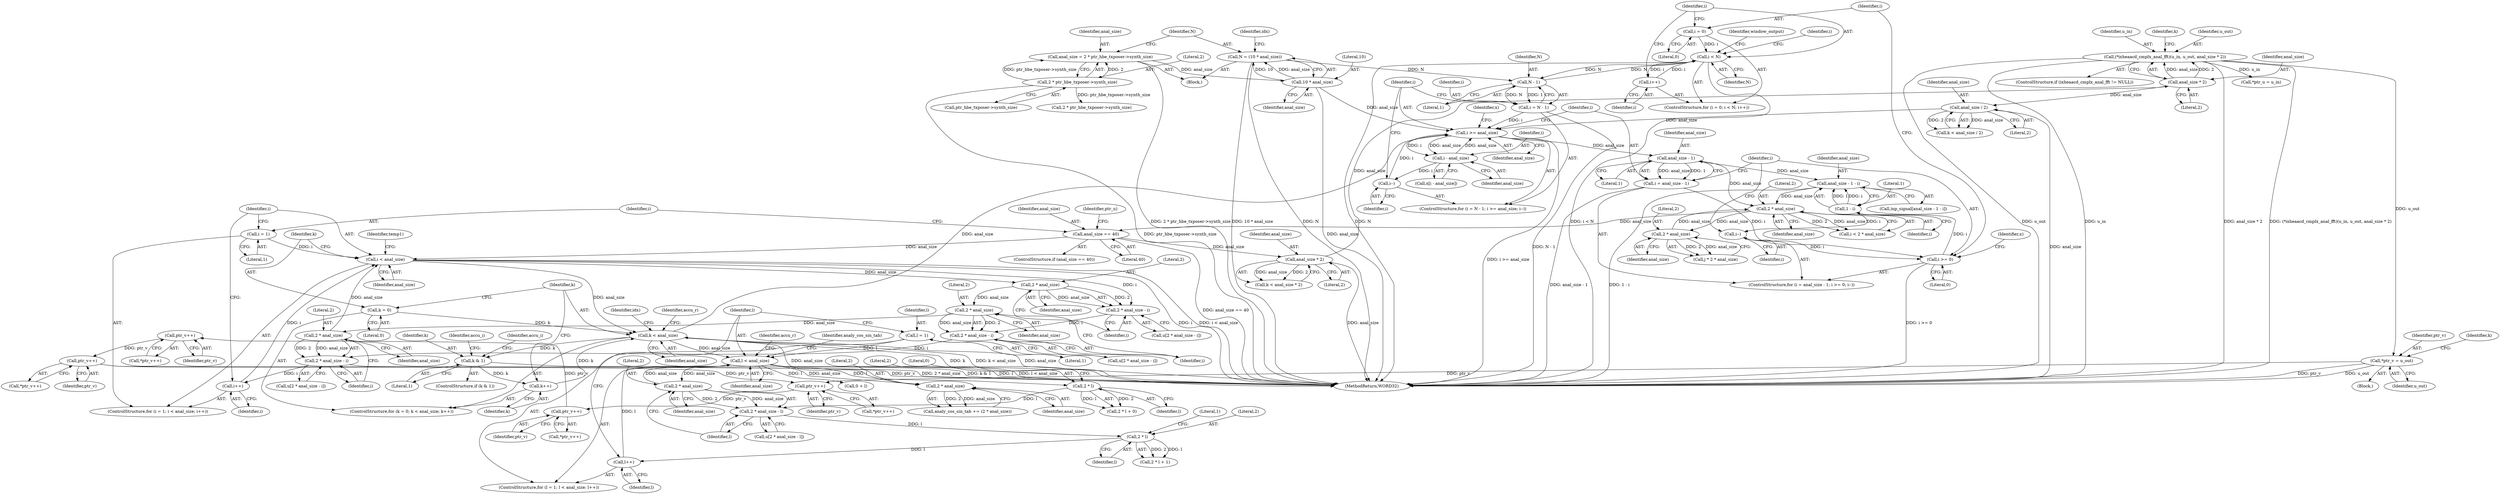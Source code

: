 digraph "0_Android_04e8cd58f075bec5892e369c8deebca9c67e855c_2@pointer" {
"1000565" [label="(Call,ptr_v++)"];
"1000554" [label="(Call,ptr_v++)"];
"1000548" [label="(Call,ptr_v++)"];
"1000478" [label="(Call,*ptr_v = u_out)"];
"1000519" [label="(Call,(*ixheaacd_cmplx_anal_fft)(u_in, u_out, anal_size * 2))"];
"1000522" [label="(Call,anal_size * 2)"];
"1000487" [label="(Call,anal_size * 2)"];
"1000319" [label="(Call,anal_size == 40)"];
"1000281" [label="(Call,2 * anal_size)"];
"1000310" [label="(Call,2 * anal_size)"];
"1000234" [label="(Call,anal_size - 1)"];
"1000216" [label="(Call,i >= anal_size)"];
"1000211" [label="(Call,i = N - 1)"];
"1000213" [label="(Call,N - 1)"];
"1000258" [label="(Call,i < N)"];
"1000261" [label="(Call,i++)"];
"1000255" [label="(Call,i = 0)"];
"1000113" [label="(Call,N = (10 * anal_size))"];
"1000115" [label="(Call,10 * anal_size)"];
"1000105" [label="(Call,anal_size = 2 * ptr_hbe_txposer->synth_size)"];
"1000107" [label="(Call,2 * ptr_hbe_txposer->synth_size)"];
"1000219" [label="(Call,i--)"];
"1000228" [label="(Call,i - anal_size)"];
"1000535" [label="(Call,anal_size / 2)"];
"1000379" [label="(Call,k < anal_size)"];
"1000376" [label="(Call,k = 0)"];
"1000382" [label="(Call,k++)"];
"1000391" [label="(Call,k & 1)"];
"1000327" [label="(Call,i < anal_size)"];
"1000330" [label="(Call,i++)"];
"1000369" [label="(Call,2 * anal_size - i)"];
"1000370" [label="(Call,2 * anal_size)"];
"1000357" [label="(Call,2 * anal_size)"];
"1000343" [label="(Call,2 * anal_size)"];
"1000356" [label="(Call,2 * anal_size - i)"];
"1000342" [label="(Call,2 * anal_size - i)"];
"1000324" [label="(Call,i = 1)"];
"1000454" [label="(Call,2 * anal_size)"];
"1000410" [label="(Call,l < anal_size)"];
"1000407" [label="(Call,l = 1)"];
"1000413" [label="(Call,l++)"];
"1000448" [label="(Call,2 * l)"];
"1000440" [label="(Call,2 * anal_size - l)"];
"1000441" [label="(Call,2 * anal_size)"];
"1000429" [label="(Call,2 * l)"];
"1000249" [label="(Call,anal_size - 1 - i)"];
"1000251" [label="(Call,1 - i)"];
"1000237" [label="(Call,i >= 0)"];
"1000232" [label="(Call,i = anal_size - 1)"];
"1000240" [label="(Call,i--)"];
"1000572" [label="(Call,ptr_v++)"];
"1000565" [label="(Call,ptr_v++)"];
"1000241" [label="(Identifier,i)"];
"1000254" [label="(ControlStructure,for (i = 0; i < N; i++))"];
"1000231" [label="(ControlStructure,for (i = anal_size - 1; i >= 0; i--))"];
"1000229" [label="(Identifier,i)"];
"1000383" [label="(Identifier,k)"];
"1000321" [label="(Literal,40)"];
"1000114" [label="(Identifier,N)"];
"1000452" [label="(Call,analy_cos_sin_tab += (2 * anal_size))"];
"1000554" [label="(Call,ptr_v++)"];
"1000256" [label="(Identifier,i)"];
"1000432" [label="(Literal,0)"];
"1000266" [label="(Identifier,window_output)"];
"1000108" [label="(Literal,2)"];
"1000249" [label="(Call,anal_size - 1 - i)"];
"1000573" [label="(Identifier,ptr_v)"];
"1000262" [label="(Identifier,i)"];
"1000547" [label="(Call,*ptr_v++)"];
"1000442" [label="(Literal,2)"];
"1000489" [label="(Literal,2)"];
"1000344" [label="(Literal,2)"];
"1000283" [label="(Identifier,anal_size)"];
"1000524" [label="(Literal,2)"];
"1000521" [label="(Identifier,u_out)"];
"1000210" [label="(ControlStructure,for (i = N - 1; i >= anal_size; i--))"];
"1000331" [label="(Identifier,i)"];
"1000487" [label="(Call,anal_size * 2)"];
"1000522" [label="(Call,anal_size * 2)"];
"1000413" [label="(Call,l++)"];
"1000212" [label="(Identifier,i)"];
"1000455" [label="(Literal,2)"];
"1000410" [label="(Call,l < anal_size)"];
"1000370" [label="(Call,2 * anal_size)"];
"1000472" [label="(Block,)"];
"1000228" [label="(Call,i - anal_size)"];
"1000259" [label="(Identifier,i)"];
"1000234" [label="(Call,anal_size - 1)"];
"1000478" [label="(Call,*ptr_v = u_out)"];
"1000356" [label="(Call,2 * anal_size - i)"];
"1000120" [label="(Identifier,idx)"];
"1000319" [label="(Call,anal_size == 40)"];
"1000257" [label="(Literal,0)"];
"1000371" [label="(Literal,2)"];
"1000311" [label="(Literal,2)"];
"1000381" [label="(Identifier,anal_size)"];
"1000343" [label="(Call,2 * anal_size)"];
"1000219" [label="(Call,i--)"];
"1000377" [label="(Identifier,k)"];
"1000328" [label="(Identifier,i)"];
"1000323" [label="(ControlStructure,for (i = 1; i < anal_size; i++))"];
"1000230" [label="(Identifier,anal_size)"];
"1000450" [label="(Identifier,l)"];
"1000310" [label="(Call,2 * anal_size)"];
"1000536" [label="(Identifier,anal_size)"];
"1000116" [label="(Literal,10)"];
"1000245" [label="(Identifier,x)"];
"1000329" [label="(Identifier,anal_size)"];
"1000474" [label="(Call,*ptr_u = u_in)"];
"1000393" [label="(Literal,1)"];
"1000325" [label="(Identifier,i)"];
"1000107" [label="(Call,2 * ptr_hbe_txposer->synth_size)"];
"1000451" [label="(Literal,1)"];
"1000407" [label="(Call,l = 1)"];
"1000479" [label="(Identifier,ptr_v)"];
"1000519" [label="(Call,(*ixheaacd_cmplx_anal_fft)(u_in, u_out, anal_size * 2))"];
"1000335" [label="(Identifier,temp1)"];
"1000226" [label="(Call,x[i - anal_size])"];
"1000555" [label="(Identifier,ptr_v)"];
"1000429" [label="(Call,2 * l)"];
"1000440" [label="(Call,2 * anal_size - l)"];
"1000261" [label="(Call,i++)"];
"1000358" [label="(Literal,2)"];
"1000406" [label="(ControlStructure,for (l = 1; l < anal_size; l++))"];
"1000533" [label="(Call,k < anal_size / 2)"];
"1000438" [label="(Call,u[2 * anal_size - l])"];
"1000308" [label="(Call,j * 2 * anal_size)"];
"1000216" [label="(Call,i >= anal_size)"];
"1000102" [label="(Block,)"];
"1000130" [label="(Identifier,idx)"];
"1000430" [label="(Literal,2)"];
"1000475" [label="(Identifier,ptr_u)"];
"1000247" [label="(Call,inp_signal[anal_size - 1 - i])"];
"1000367" [label="(Call,u[2 * anal_size - i])"];
"1000238" [label="(Identifier,i)"];
"1000535" [label="(Call,anal_size / 2)"];
"1000277" [label="(Identifier,i)"];
"1000117" [label="(Identifier,anal_size)"];
"1000376" [label="(Call,k = 0)"];
"1000250" [label="(Identifier,anal_size)"];
"1000106" [label="(Identifier,anal_size)"];
"1000392" [label="(Identifier,k)"];
"1000441" [label="(Call,2 * anal_size)"];
"1000260" [label="(Identifier,N)"];
"1000345" [label="(Identifier,anal_size)"];
"1000232" [label="(Call,i = anal_size - 1)"];
"1000380" [label="(Identifier,k)"];
"1000395" [label="(Identifier,accu_i)"];
"1000251" [label="(Call,1 - i)"];
"1000414" [label="(Identifier,l)"];
"1000318" [label="(ControlStructure,if (anal_size == 40))"];
"1000324" [label="(Call,i = 1)"];
"1000233" [label="(Identifier,i)"];
"1000375" [label="(ControlStructure,for (k = 0; k < anal_size; k++))"];
"1000480" [label="(Identifier,u_out)"];
"1000565" [label="(Call,ptr_v++)"];
"1000444" [label="(Identifier,l)"];
"1000456" [label="(Identifier,anal_size)"];
"1000213" [label="(Call,N - 1)"];
"1000520" [label="(Identifier,u_in)"];
"1000186" [label="(Call,2 * ptr_hbe_txposer->synth_size)"];
"1000109" [label="(Call,ptr_hbe_txposer->synth_size)"];
"1000379" [label="(Call,k < anal_size)"];
"1000330" [label="(Call,i++)"];
"1000566" [label="(Identifier,ptr_v)"];
"1000215" [label="(Literal,1)"];
"1000411" [label="(Identifier,l)"];
"1000326" [label="(Literal,1)"];
"1000454" [label="(Call,2 * anal_size)"];
"1000453" [label="(Identifier,analy_cos_sin_tab)"];
"1000523" [label="(Identifier,anal_size)"];
"1000537" [label="(Literal,2)"];
"1000391" [label="(Call,k & 1)"];
"1000549" [label="(Identifier,ptr_v)"];
"1000548" [label="(Call,ptr_v++)"];
"1000217" [label="(Identifier,i)"];
"1000412" [label="(Identifier,anal_size)"];
"1000360" [label="(Identifier,i)"];
"1000417" [label="(Identifier,accu_r)"];
"1000423" [label="(Call,0 + l)"];
"1000220" [label="(Identifier,i)"];
"1000431" [label="(Identifier,l)"];
"1000382" [label="(Call,k++)"];
"1000390" [label="(ControlStructure,if (k & 1))"];
"1000572" [label="(Call,ptr_v++)"];
"1000258" [label="(Call,i < N)"];
"1000346" [label="(Identifier,i)"];
"1000531" [label="(Identifier,k)"];
"1000281" [label="(Call,2 * anal_size)"];
"1000428" [label="(Call,2 * l + 0)"];
"1000401" [label="(Identifier,accu_i)"];
"1000357" [label="(Call,2 * anal_size)"];
"1000373" [label="(Identifier,i)"];
"1000237" [label="(Call,i >= 0)"];
"1000113" [label="(Call,N = (10 * anal_size))"];
"1000235" [label="(Identifier,anal_size)"];
"1000485" [label="(Call,k < anal_size * 2)"];
"1000218" [label="(Identifier,anal_size)"];
"1000214" [label="(Identifier,N)"];
"1000448" [label="(Call,2 * l)"];
"1000327" [label="(Call,i < anal_size)"];
"1000553" [label="(Call,*ptr_v++)"];
"1000571" [label="(Call,*ptr_v++)"];
"1000488" [label="(Identifier,anal_size)"];
"1000386" [label="(Identifier,accu_r)"];
"1000252" [label="(Literal,1)"];
"1000564" [label="(Call,*ptr_v++)"];
"1000579" [label="(MethodReturn,WORD32)"];
"1000279" [label="(Call,i < 2 * anal_size)"];
"1000224" [label="(Identifier,x)"];
"1000354" [label="(Call,u[2 * anal_size - i])"];
"1000408" [label="(Identifier,l)"];
"1000447" [label="(Call,2 * l + 1)"];
"1000342" [label="(Call,2 * anal_size - i)"];
"1000369" [label="(Call,2 * anal_size - i)"];
"1000253" [label="(Identifier,i)"];
"1000372" [label="(Identifier,anal_size)"];
"1000236" [label="(Literal,1)"];
"1000115" [label="(Call,10 * anal_size)"];
"1000240" [label="(Call,i--)"];
"1000312" [label="(Identifier,anal_size)"];
"1000449" [label="(Literal,2)"];
"1000340" [label="(Call,u[2 * anal_size - i])"];
"1000483" [label="(Identifier,k)"];
"1000282" [label="(Literal,2)"];
"1000105" [label="(Call,anal_size = 2 * ptr_hbe_txposer->synth_size)"];
"1000359" [label="(Identifier,anal_size)"];
"1000515" [label="(ControlStructure,if (ixheaacd_cmplx_anal_fft != NULL))"];
"1000378" [label="(Literal,0)"];
"1000409" [label="(Literal,1)"];
"1000320" [label="(Identifier,anal_size)"];
"1000255" [label="(Call,i = 0)"];
"1000443" [label="(Identifier,anal_size)"];
"1000211" [label="(Call,i = N - 1)"];
"1000239" [label="(Literal,0)"];
"1000565" -> "1000564"  [label="AST: "];
"1000565" -> "1000566"  [label="CFG: "];
"1000566" -> "1000565"  [label="AST: "];
"1000564" -> "1000565"  [label="CFG: "];
"1000554" -> "1000565"  [label="DDG: ptr_v"];
"1000565" -> "1000572"  [label="DDG: ptr_v"];
"1000554" -> "1000553"  [label="AST: "];
"1000554" -> "1000555"  [label="CFG: "];
"1000555" -> "1000554"  [label="AST: "];
"1000553" -> "1000554"  [label="CFG: "];
"1000548" -> "1000554"  [label="DDG: ptr_v"];
"1000548" -> "1000547"  [label="AST: "];
"1000548" -> "1000549"  [label="CFG: "];
"1000549" -> "1000548"  [label="AST: "];
"1000547" -> "1000548"  [label="CFG: "];
"1000478" -> "1000548"  [label="DDG: ptr_v"];
"1000572" -> "1000548"  [label="DDG: ptr_v"];
"1000478" -> "1000472"  [label="AST: "];
"1000478" -> "1000480"  [label="CFG: "];
"1000479" -> "1000478"  [label="AST: "];
"1000480" -> "1000478"  [label="AST: "];
"1000483" -> "1000478"  [label="CFG: "];
"1000478" -> "1000579"  [label="DDG: ptr_v"];
"1000478" -> "1000579"  [label="DDG: u_out"];
"1000519" -> "1000478"  [label="DDG: u_out"];
"1000519" -> "1000515"  [label="AST: "];
"1000519" -> "1000522"  [label="CFG: "];
"1000520" -> "1000519"  [label="AST: "];
"1000521" -> "1000519"  [label="AST: "];
"1000522" -> "1000519"  [label="AST: "];
"1000531" -> "1000519"  [label="CFG: "];
"1000519" -> "1000579"  [label="DDG: u_in"];
"1000519" -> "1000579"  [label="DDG: anal_size * 2"];
"1000519" -> "1000579"  [label="DDG: (*ixheaacd_cmplx_anal_fft)(u_in, u_out, anal_size * 2)"];
"1000519" -> "1000579"  [label="DDG: u_out"];
"1000519" -> "1000474"  [label="DDG: u_in"];
"1000522" -> "1000519"  [label="DDG: anal_size"];
"1000522" -> "1000519"  [label="DDG: 2"];
"1000522" -> "1000524"  [label="CFG: "];
"1000523" -> "1000522"  [label="AST: "];
"1000524" -> "1000522"  [label="AST: "];
"1000487" -> "1000522"  [label="DDG: anal_size"];
"1000522" -> "1000535"  [label="DDG: anal_size"];
"1000487" -> "1000485"  [label="AST: "];
"1000487" -> "1000489"  [label="CFG: "];
"1000488" -> "1000487"  [label="AST: "];
"1000489" -> "1000487"  [label="AST: "];
"1000485" -> "1000487"  [label="CFG: "];
"1000487" -> "1000579"  [label="DDG: anal_size"];
"1000487" -> "1000485"  [label="DDG: anal_size"];
"1000487" -> "1000485"  [label="DDG: 2"];
"1000319" -> "1000487"  [label="DDG: anal_size"];
"1000319" -> "1000318"  [label="AST: "];
"1000319" -> "1000321"  [label="CFG: "];
"1000320" -> "1000319"  [label="AST: "];
"1000321" -> "1000319"  [label="AST: "];
"1000325" -> "1000319"  [label="CFG: "];
"1000475" -> "1000319"  [label="CFG: "];
"1000319" -> "1000579"  [label="DDG: anal_size == 40"];
"1000281" -> "1000319"  [label="DDG: anal_size"];
"1000319" -> "1000327"  [label="DDG: anal_size"];
"1000281" -> "1000279"  [label="AST: "];
"1000281" -> "1000283"  [label="CFG: "];
"1000282" -> "1000281"  [label="AST: "];
"1000283" -> "1000281"  [label="AST: "];
"1000279" -> "1000281"  [label="CFG: "];
"1000281" -> "1000279"  [label="DDG: 2"];
"1000281" -> "1000279"  [label="DDG: anal_size"];
"1000310" -> "1000281"  [label="DDG: anal_size"];
"1000234" -> "1000281"  [label="DDG: anal_size"];
"1000249" -> "1000281"  [label="DDG: anal_size"];
"1000281" -> "1000310"  [label="DDG: anal_size"];
"1000310" -> "1000308"  [label="AST: "];
"1000310" -> "1000312"  [label="CFG: "];
"1000311" -> "1000310"  [label="AST: "];
"1000312" -> "1000310"  [label="AST: "];
"1000308" -> "1000310"  [label="CFG: "];
"1000310" -> "1000308"  [label="DDG: 2"];
"1000310" -> "1000308"  [label="DDG: anal_size"];
"1000234" -> "1000232"  [label="AST: "];
"1000234" -> "1000236"  [label="CFG: "];
"1000235" -> "1000234"  [label="AST: "];
"1000236" -> "1000234"  [label="AST: "];
"1000232" -> "1000234"  [label="CFG: "];
"1000234" -> "1000232"  [label="DDG: anal_size"];
"1000234" -> "1000232"  [label="DDG: 1"];
"1000216" -> "1000234"  [label="DDG: anal_size"];
"1000234" -> "1000249"  [label="DDG: anal_size"];
"1000216" -> "1000210"  [label="AST: "];
"1000216" -> "1000218"  [label="CFG: "];
"1000217" -> "1000216"  [label="AST: "];
"1000218" -> "1000216"  [label="AST: "];
"1000224" -> "1000216"  [label="CFG: "];
"1000233" -> "1000216"  [label="CFG: "];
"1000216" -> "1000579"  [label="DDG: i >= anal_size"];
"1000211" -> "1000216"  [label="DDG: i"];
"1000219" -> "1000216"  [label="DDG: i"];
"1000115" -> "1000216"  [label="DDG: anal_size"];
"1000535" -> "1000216"  [label="DDG: anal_size"];
"1000228" -> "1000216"  [label="DDG: anal_size"];
"1000379" -> "1000216"  [label="DDG: anal_size"];
"1000216" -> "1000228"  [label="DDG: i"];
"1000216" -> "1000228"  [label="DDG: anal_size"];
"1000211" -> "1000210"  [label="AST: "];
"1000211" -> "1000213"  [label="CFG: "];
"1000212" -> "1000211"  [label="AST: "];
"1000213" -> "1000211"  [label="AST: "];
"1000217" -> "1000211"  [label="CFG: "];
"1000211" -> "1000579"  [label="DDG: N - 1"];
"1000213" -> "1000211"  [label="DDG: N"];
"1000213" -> "1000211"  [label="DDG: 1"];
"1000213" -> "1000215"  [label="CFG: "];
"1000214" -> "1000213"  [label="AST: "];
"1000215" -> "1000213"  [label="AST: "];
"1000258" -> "1000213"  [label="DDG: N"];
"1000113" -> "1000213"  [label="DDG: N"];
"1000213" -> "1000258"  [label="DDG: N"];
"1000258" -> "1000254"  [label="AST: "];
"1000258" -> "1000260"  [label="CFG: "];
"1000259" -> "1000258"  [label="AST: "];
"1000260" -> "1000258"  [label="AST: "];
"1000266" -> "1000258"  [label="CFG: "];
"1000277" -> "1000258"  [label="CFG: "];
"1000258" -> "1000579"  [label="DDG: N"];
"1000258" -> "1000579"  [label="DDG: i < N"];
"1000261" -> "1000258"  [label="DDG: i"];
"1000255" -> "1000258"  [label="DDG: i"];
"1000258" -> "1000261"  [label="DDG: i"];
"1000261" -> "1000254"  [label="AST: "];
"1000261" -> "1000262"  [label="CFG: "];
"1000262" -> "1000261"  [label="AST: "];
"1000259" -> "1000261"  [label="CFG: "];
"1000255" -> "1000254"  [label="AST: "];
"1000255" -> "1000257"  [label="CFG: "];
"1000256" -> "1000255"  [label="AST: "];
"1000257" -> "1000255"  [label="AST: "];
"1000259" -> "1000255"  [label="CFG: "];
"1000113" -> "1000102"  [label="AST: "];
"1000113" -> "1000115"  [label="CFG: "];
"1000114" -> "1000113"  [label="AST: "];
"1000115" -> "1000113"  [label="AST: "];
"1000120" -> "1000113"  [label="CFG: "];
"1000113" -> "1000579"  [label="DDG: N"];
"1000113" -> "1000579"  [label="DDG: 10 * anal_size"];
"1000115" -> "1000113"  [label="DDG: 10"];
"1000115" -> "1000113"  [label="DDG: anal_size"];
"1000115" -> "1000117"  [label="CFG: "];
"1000116" -> "1000115"  [label="AST: "];
"1000117" -> "1000115"  [label="AST: "];
"1000115" -> "1000579"  [label="DDG: anal_size"];
"1000105" -> "1000115"  [label="DDG: anal_size"];
"1000105" -> "1000102"  [label="AST: "];
"1000105" -> "1000107"  [label="CFG: "];
"1000106" -> "1000105"  [label="AST: "];
"1000107" -> "1000105"  [label="AST: "];
"1000114" -> "1000105"  [label="CFG: "];
"1000105" -> "1000579"  [label="DDG: 2 * ptr_hbe_txposer->synth_size"];
"1000107" -> "1000105"  [label="DDG: 2"];
"1000107" -> "1000105"  [label="DDG: ptr_hbe_txposer->synth_size"];
"1000107" -> "1000109"  [label="CFG: "];
"1000108" -> "1000107"  [label="AST: "];
"1000109" -> "1000107"  [label="AST: "];
"1000107" -> "1000579"  [label="DDG: ptr_hbe_txposer->synth_size"];
"1000107" -> "1000186"  [label="DDG: ptr_hbe_txposer->synth_size"];
"1000219" -> "1000210"  [label="AST: "];
"1000219" -> "1000220"  [label="CFG: "];
"1000220" -> "1000219"  [label="AST: "];
"1000217" -> "1000219"  [label="CFG: "];
"1000228" -> "1000219"  [label="DDG: i"];
"1000228" -> "1000226"  [label="AST: "];
"1000228" -> "1000230"  [label="CFG: "];
"1000229" -> "1000228"  [label="AST: "];
"1000230" -> "1000228"  [label="AST: "];
"1000226" -> "1000228"  [label="CFG: "];
"1000535" -> "1000533"  [label="AST: "];
"1000535" -> "1000537"  [label="CFG: "];
"1000536" -> "1000535"  [label="AST: "];
"1000537" -> "1000535"  [label="AST: "];
"1000533" -> "1000535"  [label="CFG: "];
"1000535" -> "1000579"  [label="DDG: anal_size"];
"1000535" -> "1000533"  [label="DDG: anal_size"];
"1000535" -> "1000533"  [label="DDG: 2"];
"1000379" -> "1000375"  [label="AST: "];
"1000379" -> "1000381"  [label="CFG: "];
"1000380" -> "1000379"  [label="AST: "];
"1000381" -> "1000379"  [label="AST: "];
"1000386" -> "1000379"  [label="CFG: "];
"1000130" -> "1000379"  [label="CFG: "];
"1000379" -> "1000579"  [label="DDG: k"];
"1000379" -> "1000579"  [label="DDG: k < anal_size"];
"1000379" -> "1000579"  [label="DDG: anal_size"];
"1000376" -> "1000379"  [label="DDG: k"];
"1000382" -> "1000379"  [label="DDG: k"];
"1000327" -> "1000379"  [label="DDG: anal_size"];
"1000454" -> "1000379"  [label="DDG: anal_size"];
"1000379" -> "1000391"  [label="DDG: k"];
"1000379" -> "1000410"  [label="DDG: anal_size"];
"1000376" -> "1000375"  [label="AST: "];
"1000376" -> "1000378"  [label="CFG: "];
"1000377" -> "1000376"  [label="AST: "];
"1000378" -> "1000376"  [label="AST: "];
"1000380" -> "1000376"  [label="CFG: "];
"1000382" -> "1000375"  [label="AST: "];
"1000382" -> "1000383"  [label="CFG: "];
"1000383" -> "1000382"  [label="AST: "];
"1000380" -> "1000382"  [label="CFG: "];
"1000391" -> "1000382"  [label="DDG: k"];
"1000391" -> "1000390"  [label="AST: "];
"1000391" -> "1000393"  [label="CFG: "];
"1000392" -> "1000391"  [label="AST: "];
"1000393" -> "1000391"  [label="AST: "];
"1000395" -> "1000391"  [label="CFG: "];
"1000401" -> "1000391"  [label="CFG: "];
"1000391" -> "1000579"  [label="DDG: k & 1"];
"1000327" -> "1000323"  [label="AST: "];
"1000327" -> "1000329"  [label="CFG: "];
"1000328" -> "1000327"  [label="AST: "];
"1000329" -> "1000327"  [label="AST: "];
"1000335" -> "1000327"  [label="CFG: "];
"1000377" -> "1000327"  [label="CFG: "];
"1000327" -> "1000579"  [label="DDG: i"];
"1000327" -> "1000579"  [label="DDG: i < anal_size"];
"1000330" -> "1000327"  [label="DDG: i"];
"1000324" -> "1000327"  [label="DDG: i"];
"1000370" -> "1000327"  [label="DDG: anal_size"];
"1000327" -> "1000343"  [label="DDG: anal_size"];
"1000327" -> "1000342"  [label="DDG: i"];
"1000330" -> "1000323"  [label="AST: "];
"1000330" -> "1000331"  [label="CFG: "];
"1000331" -> "1000330"  [label="AST: "];
"1000328" -> "1000330"  [label="CFG: "];
"1000369" -> "1000330"  [label="DDG: i"];
"1000369" -> "1000367"  [label="AST: "];
"1000369" -> "1000373"  [label="CFG: "];
"1000370" -> "1000369"  [label="AST: "];
"1000373" -> "1000369"  [label="AST: "];
"1000367" -> "1000369"  [label="CFG: "];
"1000369" -> "1000579"  [label="DDG: 2 * anal_size"];
"1000370" -> "1000369"  [label="DDG: 2"];
"1000370" -> "1000369"  [label="DDG: anal_size"];
"1000356" -> "1000369"  [label="DDG: i"];
"1000370" -> "1000372"  [label="CFG: "];
"1000371" -> "1000370"  [label="AST: "];
"1000372" -> "1000370"  [label="AST: "];
"1000373" -> "1000370"  [label="CFG: "];
"1000357" -> "1000370"  [label="DDG: anal_size"];
"1000357" -> "1000356"  [label="AST: "];
"1000357" -> "1000359"  [label="CFG: "];
"1000358" -> "1000357"  [label="AST: "];
"1000359" -> "1000357"  [label="AST: "];
"1000360" -> "1000357"  [label="CFG: "];
"1000357" -> "1000356"  [label="DDG: 2"];
"1000357" -> "1000356"  [label="DDG: anal_size"];
"1000343" -> "1000357"  [label="DDG: anal_size"];
"1000343" -> "1000342"  [label="AST: "];
"1000343" -> "1000345"  [label="CFG: "];
"1000344" -> "1000343"  [label="AST: "];
"1000345" -> "1000343"  [label="AST: "];
"1000346" -> "1000343"  [label="CFG: "];
"1000343" -> "1000342"  [label="DDG: 2"];
"1000343" -> "1000342"  [label="DDG: anal_size"];
"1000356" -> "1000354"  [label="AST: "];
"1000356" -> "1000360"  [label="CFG: "];
"1000360" -> "1000356"  [label="AST: "];
"1000354" -> "1000356"  [label="CFG: "];
"1000342" -> "1000356"  [label="DDG: i"];
"1000342" -> "1000340"  [label="AST: "];
"1000342" -> "1000346"  [label="CFG: "];
"1000346" -> "1000342"  [label="AST: "];
"1000340" -> "1000342"  [label="CFG: "];
"1000324" -> "1000323"  [label="AST: "];
"1000324" -> "1000326"  [label="CFG: "];
"1000325" -> "1000324"  [label="AST: "];
"1000326" -> "1000324"  [label="AST: "];
"1000328" -> "1000324"  [label="CFG: "];
"1000454" -> "1000452"  [label="AST: "];
"1000454" -> "1000456"  [label="CFG: "];
"1000455" -> "1000454"  [label="AST: "];
"1000456" -> "1000454"  [label="AST: "];
"1000452" -> "1000454"  [label="CFG: "];
"1000454" -> "1000452"  [label="DDG: 2"];
"1000454" -> "1000452"  [label="DDG: anal_size"];
"1000410" -> "1000454"  [label="DDG: anal_size"];
"1000410" -> "1000406"  [label="AST: "];
"1000410" -> "1000412"  [label="CFG: "];
"1000411" -> "1000410"  [label="AST: "];
"1000412" -> "1000410"  [label="AST: "];
"1000417" -> "1000410"  [label="CFG: "];
"1000453" -> "1000410"  [label="CFG: "];
"1000410" -> "1000579"  [label="DDG: l"];
"1000410" -> "1000579"  [label="DDG: l < anal_size"];
"1000407" -> "1000410"  [label="DDG: l"];
"1000413" -> "1000410"  [label="DDG: l"];
"1000441" -> "1000410"  [label="DDG: anal_size"];
"1000410" -> "1000423"  [label="DDG: l"];
"1000410" -> "1000429"  [label="DDG: l"];
"1000410" -> "1000441"  [label="DDG: anal_size"];
"1000407" -> "1000406"  [label="AST: "];
"1000407" -> "1000409"  [label="CFG: "];
"1000408" -> "1000407"  [label="AST: "];
"1000409" -> "1000407"  [label="AST: "];
"1000411" -> "1000407"  [label="CFG: "];
"1000413" -> "1000406"  [label="AST: "];
"1000413" -> "1000414"  [label="CFG: "];
"1000414" -> "1000413"  [label="AST: "];
"1000411" -> "1000413"  [label="CFG: "];
"1000448" -> "1000413"  [label="DDG: l"];
"1000448" -> "1000447"  [label="AST: "];
"1000448" -> "1000450"  [label="CFG: "];
"1000449" -> "1000448"  [label="AST: "];
"1000450" -> "1000448"  [label="AST: "];
"1000451" -> "1000448"  [label="CFG: "];
"1000448" -> "1000447"  [label="DDG: 2"];
"1000448" -> "1000447"  [label="DDG: l"];
"1000440" -> "1000448"  [label="DDG: l"];
"1000440" -> "1000438"  [label="AST: "];
"1000440" -> "1000444"  [label="CFG: "];
"1000441" -> "1000440"  [label="AST: "];
"1000444" -> "1000440"  [label="AST: "];
"1000438" -> "1000440"  [label="CFG: "];
"1000441" -> "1000440"  [label="DDG: 2"];
"1000441" -> "1000440"  [label="DDG: anal_size"];
"1000429" -> "1000440"  [label="DDG: l"];
"1000441" -> "1000443"  [label="CFG: "];
"1000442" -> "1000441"  [label="AST: "];
"1000443" -> "1000441"  [label="AST: "];
"1000444" -> "1000441"  [label="CFG: "];
"1000429" -> "1000428"  [label="AST: "];
"1000429" -> "1000431"  [label="CFG: "];
"1000430" -> "1000429"  [label="AST: "];
"1000431" -> "1000429"  [label="AST: "];
"1000432" -> "1000429"  [label="CFG: "];
"1000429" -> "1000428"  [label="DDG: 2"];
"1000429" -> "1000428"  [label="DDG: l"];
"1000249" -> "1000247"  [label="AST: "];
"1000249" -> "1000251"  [label="CFG: "];
"1000250" -> "1000249"  [label="AST: "];
"1000251" -> "1000249"  [label="AST: "];
"1000247" -> "1000249"  [label="CFG: "];
"1000249" -> "1000579"  [label="DDG: 1 - i"];
"1000251" -> "1000249"  [label="DDG: 1"];
"1000251" -> "1000249"  [label="DDG: i"];
"1000251" -> "1000253"  [label="CFG: "];
"1000252" -> "1000251"  [label="AST: "];
"1000253" -> "1000251"  [label="AST: "];
"1000251" -> "1000240"  [label="DDG: i"];
"1000237" -> "1000251"  [label="DDG: i"];
"1000237" -> "1000231"  [label="AST: "];
"1000237" -> "1000239"  [label="CFG: "];
"1000238" -> "1000237"  [label="AST: "];
"1000239" -> "1000237"  [label="AST: "];
"1000245" -> "1000237"  [label="CFG: "];
"1000256" -> "1000237"  [label="CFG: "];
"1000237" -> "1000579"  [label="DDG: i >= 0"];
"1000232" -> "1000237"  [label="DDG: i"];
"1000240" -> "1000237"  [label="DDG: i"];
"1000232" -> "1000231"  [label="AST: "];
"1000233" -> "1000232"  [label="AST: "];
"1000238" -> "1000232"  [label="CFG: "];
"1000232" -> "1000579"  [label="DDG: anal_size - 1"];
"1000240" -> "1000231"  [label="AST: "];
"1000240" -> "1000241"  [label="CFG: "];
"1000241" -> "1000240"  [label="AST: "];
"1000238" -> "1000240"  [label="CFG: "];
"1000572" -> "1000571"  [label="AST: "];
"1000572" -> "1000573"  [label="CFG: "];
"1000573" -> "1000572"  [label="AST: "];
"1000571" -> "1000572"  [label="CFG: "];
"1000572" -> "1000579"  [label="DDG: ptr_v"];
}

